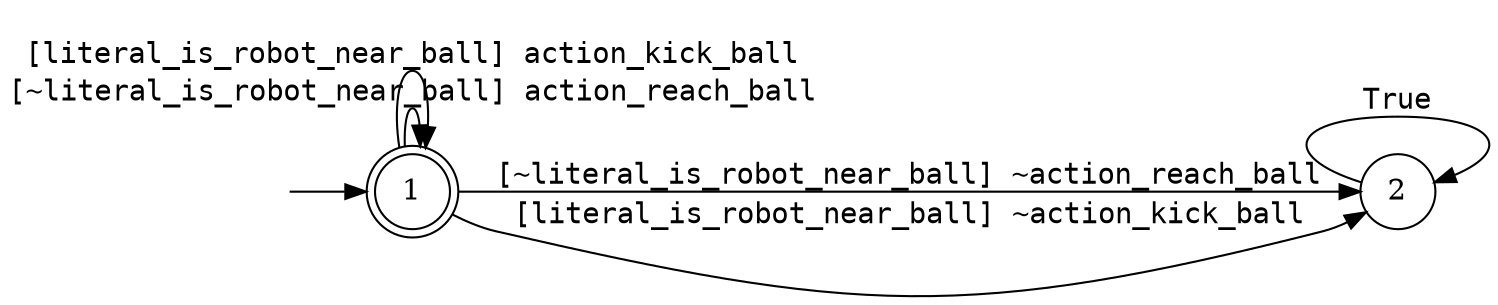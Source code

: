             digraph MONA_DFA {
             rankdir = LR;
             center = true;
             size = "60,80";
             edge [fontname = Courier];
             node [height = .5, width = .5];
             node [shape = doublecircle]; 1;
             node [shape = circle]; 1;
             init [shape = plaintext, label = ""];
init -> 1;
1 -> 2 [label="[~literal_is_robot_near_ball] ~action_reach_ball"];
1 -> 1 [label="[~literal_is_robot_near_ball] action_reach_ball"];
1 -> 2 [label="[literal_is_robot_near_ball] ~action_kick_ball"];
1 -> 1 [label="[literal_is_robot_near_ball] action_kick_ball"];
2 -> 2 [label="True"];
}
